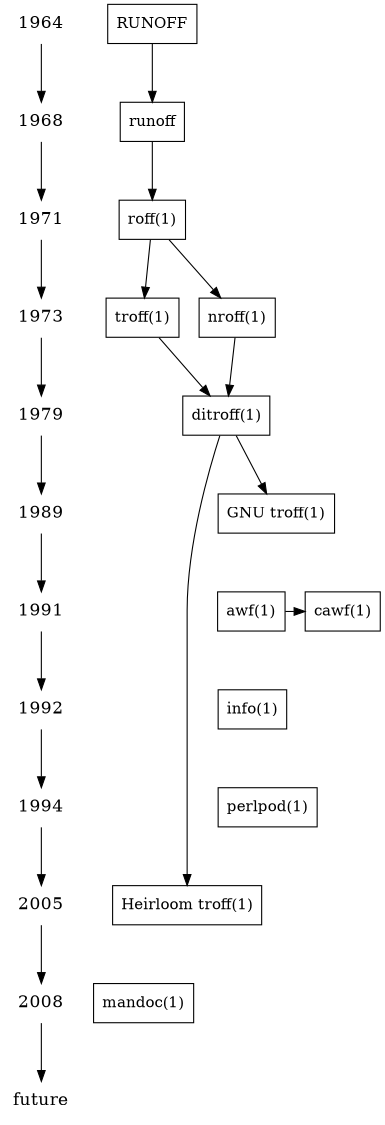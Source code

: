 digraph manpages {
	ranksep=.75; size = "7.5,7.5";

	{
		node [shape=plaintext, fontsize=16];
		1964 -> 1968 -> 1971 -> 1973 -> 1979 -> 
		1989 -> 1991 -> 1992 -> 1994 -> 2005 -> 
		2008 -> "future";
	}

	node [shape=box];

	roff [label="roff(1)"];

	/* Jerry Saltzer, MIT CTSS. */
	runoff1 [label="RUNOFF" URL="http://mit.edu/saltzer/www/publications/ctss/"]; 

	/* Doug McIlroy, Multics (language: BCPL). */
	runoff2 [label="runoff"]; 

	/* Kristaps Dzonsons (language: C). */
	mandoc [label="mandoc(1)" URL="http://mdocml.bsd.lv"]; 

	/* Re-licensing (for OpenSolaris) of Sun's troff (language: C), deriving from UNIX ditroff. */
	htroff [label="Heirloom troff(1)" URL="http://heirloom.sourceforge.net/doctools.html"]; 

	/* GNU re-write of UNIX ditroff, James Clarke (language: C++). */
	groff [label="GNU troff(1)" URL="http://www.gnu.org/s/groff/"];

	/* Harry Spender (language: awk). */
	awf [label="awf(1)" URL="http://ftp.sunet.se/pub/usenet/ftp.uu.net/comp.sources.unix/volume24/"];

	/* Vic Abell (language: C). */
	cawf [label="cawf(1)" URL="http://www.tux.org/pub/sites/vic.cc.purdue.edu/"];

	/* Larry Wall, Perl 5.0 (language: Perl). */
	perlpod [label="perlpod(1)" URL="http://perldoc.perl.org/perlpod.html"];

	/* Richard Stallman, GNU (language: C). */
	info [label="info(1)" URL="http://www.gnu.org/s/texinfo/"];

	/* Brian Kernighan, Version 7 AT&T UNIX (language: C). */
	ditroff [label="ditroff(1)" URL="http://minnie.tuhs.org/cgi-bin/utree.pl?file=V7/usr/src/cmd/troff"];
	
	{ rank = same; 1964 runoff1; }
	{ rank = same; 1968 runoff2; }
	{ rank = same; 1971 roff };
	{ rank = same; 1973; "troff(1)" "nroff(1)"; }
	{ rank = same; 1979; ditroff; }
	{ rank = same; 1989 groff; }
	{ rank = same; 1991 awf cawf; }
	{ rank = same; 1992 info; }
	{ rank = same; 1994 perlpod; }
	{ rank = same; 2005 htroff; }
	{ rank = same; 2008 mandoc; }

	runoff1 -> runoff2 -> roff;
	roff -> "nroff(1)";
	roff -> "troff(1)";
	{ "nroff(1)" "troff(1)" } -> ditroff;
	ditroff -> groff;
	ditroff -> htroff;
	awf -> cawf;
}

